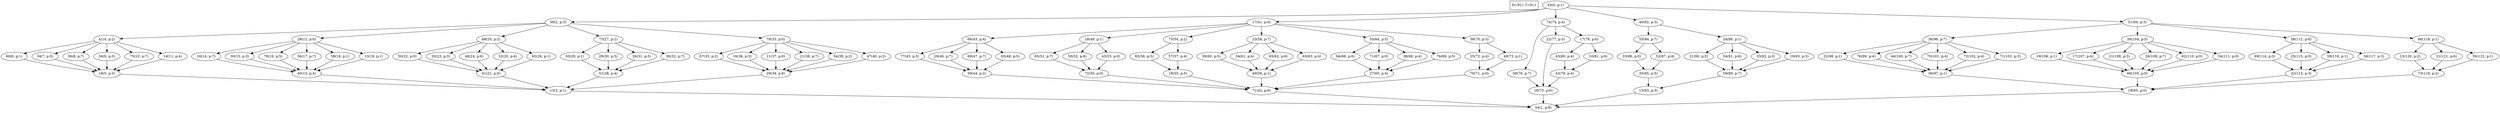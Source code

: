 digraph Task {
i [shape=box, label="D=911 T=911"]; 
0 [label="43(0, p:1)"];
1 [label="54(1, p:6)"];
2 [label="59(2, p:3)"];
3 [label="13(3, p:1)"];
4 [label="41(4, p:2)"];
5 [label="18(5, p:3)"];
6 [label="60(6, p:1)"];
7 [label="34(7, p:5)"];
8 [label="36(8, p:7)"];
9 [label="36(9, p:3)"];
10 [label="75(10, p:7)"];
11 [label="14(11, p:4)"];
12 [label="28(12, p:0)"];
13 [label="40(13, p:4)"];
14 [label="16(14, p:7)"];
15 [label="30(15, p:3)"];
16 [label="78(16, p:5)"];
17 [label="56(17, p:7)"];
18 [label="58(18, p:1)"];
19 [label="13(19, p:1)"];
20 [label="68(20, p:2)"];
21 [label="41(21, p:5)"];
22 [label="50(22, p:0)"];
23 [label="20(23, p:3)"];
24 [label="48(24, p:6)"];
25 [label="32(25, p:4)"];
26 [label="62(26, p:1)"];
27 [label="73(27, p:2)"];
28 [label="51(28, p:4)"];
29 [label="50(29, p:1)"];
30 [label="29(30, p:5)"];
31 [label="26(31, p:5)"];
32 [label="36(32, p:7)"];
33 [label="78(33, p:0)"];
34 [label="29(34, p:6)"];
35 [label="67(35, p:2)"];
36 [label="16(36, p:3)"];
37 [label="21(37, p:0)"];
38 [label="21(38, p:7)"];
39 [label="54(39, p:2)"];
40 [label="47(40, p:3)"];
41 [label="17(41, p:6)"];
42 [label="71(42, p:6)"];
43 [label="66(43, p:4)"];
44 [label="59(44, p:2)"];
45 [label="77(45, p:5)"];
46 [label="28(46, p:7)"];
47 [label="69(47, p:7)"];
48 [label="65(48, p:5)"];
49 [label="18(49, p:1)"];
50 [label="72(50, p:0)"];
51 [label="65(51, p:7)"];
52 [label="50(52, p:6)"];
53 [label="43(53, p:0)"];
54 [label="75(54, p:2)"];
55 [label="18(55, p:5)"];
56 [label="65(56, p:5)"];
57 [label="57(57, p:4)"];
58 [label="23(58, p:7)"];
59 [label="49(59, p:1)"];
60 [label="39(60, p:5)"];
61 [label="54(61, p:4)"];
62 [label="65(62, p:6)"];
63 [label="65(63, p:4)"];
64 [label="53(64, p:5)"];
65 [label="27(65, p:4)"];
66 [label="64(66, p:6)"];
67 [label="71(67, p:0)"];
68 [label="38(68, p:4)"];
69 [label="76(69, p:5)"];
70 [label="58(70, p:3)"];
71 [label="76(71, p:0)"];
72 [label="25(72, p:4)"];
73 [label="49(73, p:1)"];
74 [label="74(74, p:4)"];
75 [label="16(75, p:6)"];
76 [label="58(76, p:7)"];
77 [label="22(77, p:3)"];
78 [label="17(78, p:6)"];
79 [label="43(79, p:4)"];
80 [label="43(80, p:4)"];
81 [label="10(81, p:6)"];
82 [label="40(82, p:3)"];
83 [label="13(83, p:3)"];
84 [label="55(84, p:7)"];
85 [label="35(85, p:5)"];
86 [label="33(86, p:0)"];
87 [label="52(87, p:4)"];
88 [label="24(88, p:1)"];
89 [label="59(89, p:7)"];
90 [label="21(90, p:5)"];
91 [label="54(91, p:6)"];
92 [label="33(92, p:3)"];
93 [label="19(93, p:3)"];
94 [label="51(94, p:3)"];
95 [label="18(95, p:0)"];
96 [label="36(96, p:7)"];
97 [label="36(97, p:1)"];
98 [label="22(98, p:1)"];
99 [label="76(99, p:4)"];
100 [label="44(100, p:7)"];
101 [label="70(101, p:4)"];
102 [label="72(102, p:4)"];
103 [label="71(103, p:3)"];
104 [label="39(104, p:5)"];
105 [label="66(105, p:0)"];
106 [label="19(106, p:1)"];
107 [label="17(107, p:4)"];
108 [label="21(108, p:3)"];
109 [label="26(109, p:7)"];
110 [label="62(110, p:0)"];
111 [label="54(111, p:0)"];
112 [label="38(112, p:6)"];
113 [label="22(113, p:3)"];
114 [label="69(114, p:3)"];
115 [label="25(115, p:5)"];
116 [label="59(116, p:1)"];
117 [label="34(117, p:3)"];
118 [label="68(118, p:1)"];
119 [label="73(119, p:2)"];
120 [label="13(120, p:2)"];
121 [label="21(121, p:6)"];
122 [label="59(122, p:1)"];
0 -> 2;
0 -> 41;
0 -> 74;
0 -> 82;
0 -> 94;
2 -> 4;
2 -> 12;
2 -> 20;
2 -> 27;
2 -> 33;
3 -> 1;
4 -> 6;
4 -> 7;
4 -> 8;
4 -> 9;
4 -> 10;
4 -> 11;
5 -> 3;
6 -> 5;
7 -> 5;
8 -> 5;
9 -> 5;
10 -> 5;
11 -> 5;
12 -> 14;
12 -> 15;
12 -> 16;
12 -> 17;
12 -> 18;
12 -> 19;
13 -> 3;
14 -> 13;
15 -> 13;
16 -> 13;
17 -> 13;
18 -> 13;
19 -> 13;
20 -> 22;
20 -> 23;
20 -> 24;
20 -> 25;
20 -> 26;
21 -> 3;
22 -> 21;
23 -> 21;
24 -> 21;
25 -> 21;
26 -> 21;
27 -> 29;
27 -> 30;
27 -> 31;
27 -> 32;
28 -> 3;
29 -> 28;
30 -> 28;
31 -> 28;
32 -> 28;
33 -> 35;
33 -> 36;
33 -> 37;
33 -> 38;
33 -> 39;
33 -> 40;
34 -> 3;
35 -> 34;
36 -> 34;
37 -> 34;
38 -> 34;
39 -> 34;
40 -> 34;
41 -> 43;
41 -> 49;
41 -> 54;
41 -> 58;
41 -> 64;
41 -> 70;
42 -> 1;
43 -> 45;
43 -> 46;
43 -> 47;
43 -> 48;
44 -> 42;
45 -> 44;
46 -> 44;
47 -> 44;
48 -> 44;
49 -> 51;
49 -> 52;
49 -> 53;
50 -> 42;
51 -> 50;
52 -> 50;
53 -> 50;
54 -> 56;
54 -> 57;
55 -> 42;
56 -> 55;
57 -> 55;
58 -> 60;
58 -> 61;
58 -> 62;
58 -> 63;
59 -> 42;
60 -> 59;
61 -> 59;
62 -> 59;
63 -> 59;
64 -> 66;
64 -> 67;
64 -> 68;
64 -> 69;
65 -> 42;
66 -> 65;
67 -> 65;
68 -> 65;
69 -> 65;
70 -> 72;
70 -> 73;
71 -> 42;
72 -> 71;
73 -> 71;
74 -> 76;
74 -> 77;
74 -> 78;
75 -> 1;
76 -> 75;
77 -> 75;
78 -> 80;
78 -> 81;
79 -> 75;
80 -> 79;
81 -> 79;
82 -> 84;
82 -> 88;
83 -> 1;
84 -> 86;
84 -> 87;
85 -> 83;
86 -> 85;
87 -> 85;
88 -> 90;
88 -> 91;
88 -> 92;
88 -> 93;
89 -> 83;
90 -> 89;
91 -> 89;
92 -> 89;
93 -> 89;
94 -> 96;
94 -> 104;
94 -> 112;
94 -> 118;
95 -> 1;
96 -> 98;
96 -> 99;
96 -> 100;
96 -> 101;
96 -> 102;
96 -> 103;
97 -> 95;
98 -> 97;
99 -> 97;
100 -> 97;
101 -> 97;
102 -> 97;
103 -> 97;
104 -> 106;
104 -> 107;
104 -> 108;
104 -> 109;
104 -> 110;
104 -> 111;
105 -> 95;
106 -> 105;
107 -> 105;
108 -> 105;
109 -> 105;
110 -> 105;
111 -> 105;
112 -> 114;
112 -> 115;
112 -> 116;
112 -> 117;
113 -> 95;
114 -> 113;
115 -> 113;
116 -> 113;
117 -> 113;
118 -> 120;
118 -> 121;
118 -> 122;
119 -> 95;
120 -> 119;
121 -> 119;
122 -> 119;
}